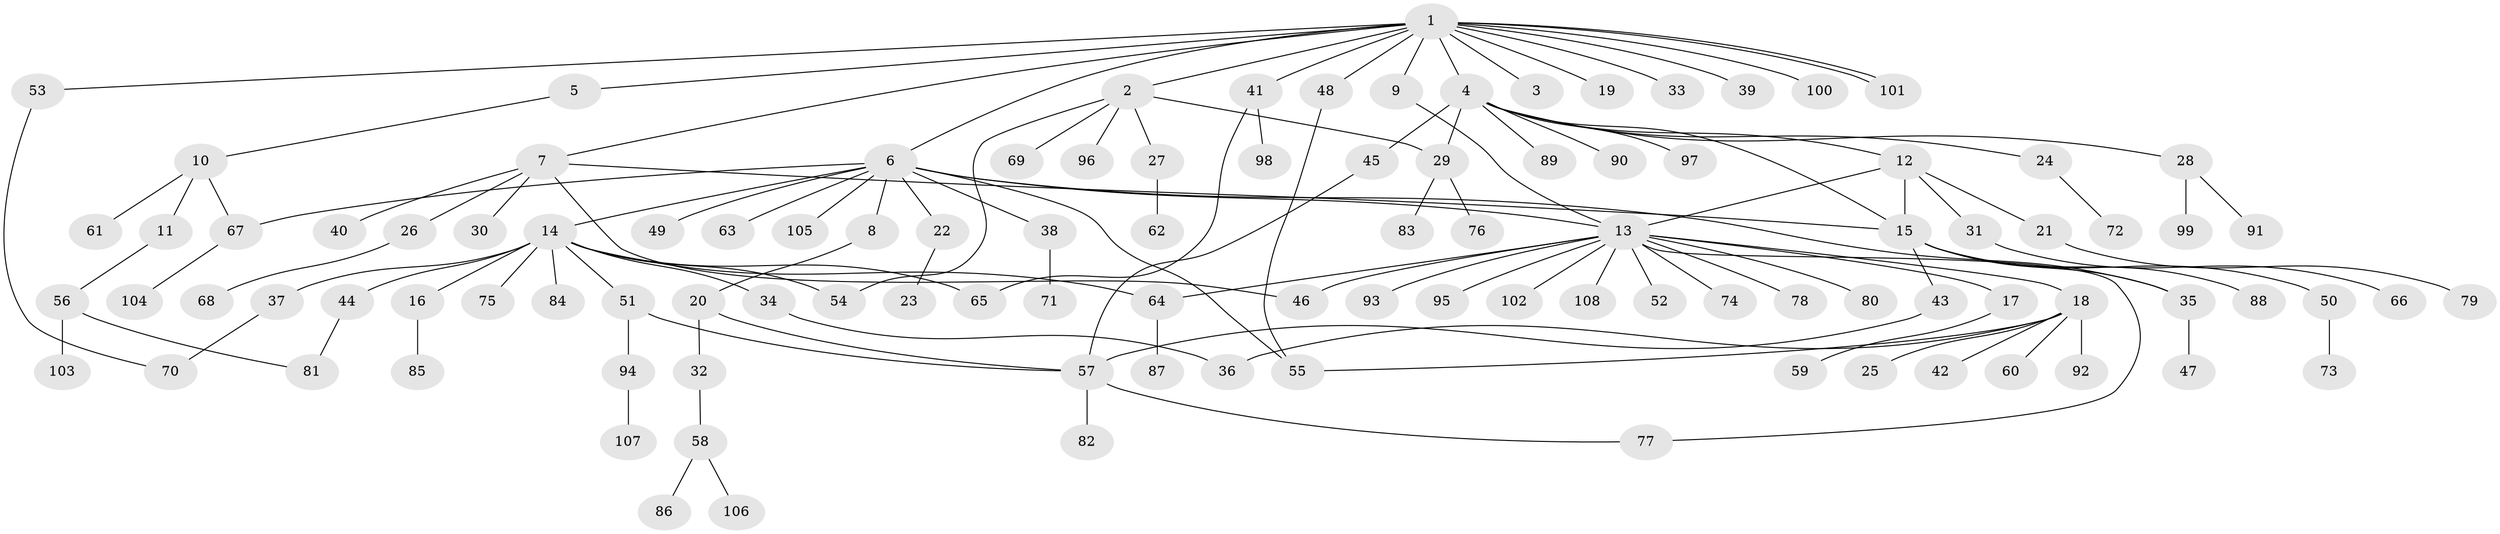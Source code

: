 // Generated by graph-tools (version 1.1) at 2025/49/03/09/25 03:49:48]
// undirected, 108 vertices, 128 edges
graph export_dot {
graph [start="1"]
  node [color=gray90,style=filled];
  1;
  2;
  3;
  4;
  5;
  6;
  7;
  8;
  9;
  10;
  11;
  12;
  13;
  14;
  15;
  16;
  17;
  18;
  19;
  20;
  21;
  22;
  23;
  24;
  25;
  26;
  27;
  28;
  29;
  30;
  31;
  32;
  33;
  34;
  35;
  36;
  37;
  38;
  39;
  40;
  41;
  42;
  43;
  44;
  45;
  46;
  47;
  48;
  49;
  50;
  51;
  52;
  53;
  54;
  55;
  56;
  57;
  58;
  59;
  60;
  61;
  62;
  63;
  64;
  65;
  66;
  67;
  68;
  69;
  70;
  71;
  72;
  73;
  74;
  75;
  76;
  77;
  78;
  79;
  80;
  81;
  82;
  83;
  84;
  85;
  86;
  87;
  88;
  89;
  90;
  91;
  92;
  93;
  94;
  95;
  96;
  97;
  98;
  99;
  100;
  101;
  102;
  103;
  104;
  105;
  106;
  107;
  108;
  1 -- 2;
  1 -- 3;
  1 -- 4;
  1 -- 5;
  1 -- 6;
  1 -- 7;
  1 -- 9;
  1 -- 19;
  1 -- 33;
  1 -- 39;
  1 -- 41;
  1 -- 48;
  1 -- 53;
  1 -- 100;
  1 -- 101;
  1 -- 101;
  2 -- 27;
  2 -- 29;
  2 -- 54;
  2 -- 69;
  2 -- 96;
  4 -- 12;
  4 -- 15;
  4 -- 24;
  4 -- 28;
  4 -- 29;
  4 -- 45;
  4 -- 89;
  4 -- 90;
  4 -- 97;
  5 -- 10;
  6 -- 8;
  6 -- 13;
  6 -- 14;
  6 -- 22;
  6 -- 35;
  6 -- 38;
  6 -- 49;
  6 -- 55;
  6 -- 63;
  6 -- 67;
  6 -- 105;
  7 -- 15;
  7 -- 26;
  7 -- 30;
  7 -- 40;
  7 -- 46;
  8 -- 20;
  9 -- 13;
  10 -- 11;
  10 -- 61;
  10 -- 67;
  11 -- 56;
  12 -- 13;
  12 -- 15;
  12 -- 21;
  12 -- 31;
  13 -- 17;
  13 -- 18;
  13 -- 46;
  13 -- 52;
  13 -- 64;
  13 -- 74;
  13 -- 77;
  13 -- 78;
  13 -- 80;
  13 -- 93;
  13 -- 95;
  13 -- 102;
  13 -- 108;
  14 -- 16;
  14 -- 34;
  14 -- 37;
  14 -- 44;
  14 -- 51;
  14 -- 54;
  14 -- 64;
  14 -- 65;
  14 -- 75;
  14 -- 84;
  15 -- 35;
  15 -- 43;
  15 -- 50;
  15 -- 88;
  16 -- 85;
  17 -- 59;
  18 -- 25;
  18 -- 36;
  18 -- 42;
  18 -- 55;
  18 -- 60;
  18 -- 92;
  20 -- 32;
  20 -- 57;
  21 -- 79;
  22 -- 23;
  24 -- 72;
  26 -- 68;
  27 -- 62;
  28 -- 91;
  28 -- 99;
  29 -- 76;
  29 -- 83;
  31 -- 66;
  32 -- 58;
  34 -- 36;
  35 -- 47;
  37 -- 70;
  38 -- 71;
  41 -- 65;
  41 -- 98;
  43 -- 57;
  44 -- 81;
  45 -- 57;
  48 -- 55;
  50 -- 73;
  51 -- 57;
  51 -- 94;
  53 -- 70;
  56 -- 81;
  56 -- 103;
  57 -- 77;
  57 -- 82;
  58 -- 86;
  58 -- 106;
  64 -- 87;
  67 -- 104;
  94 -- 107;
}
